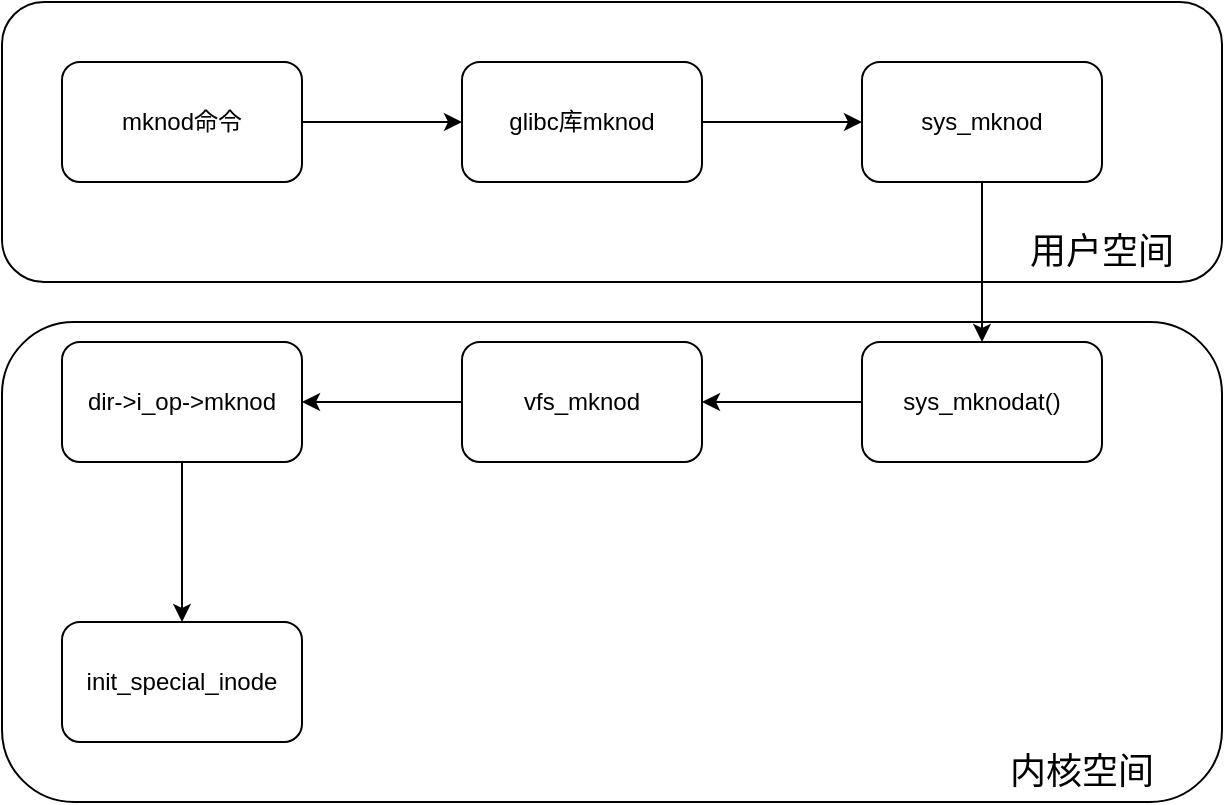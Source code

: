 <mxfile>
    <diagram id="WogavMWTL1XjvjsRbgLb" name="mknod">
        <mxGraphModel dx="1628" dy="883" grid="1" gridSize="10" guides="1" tooltips="1" connect="1" arrows="1" fold="1" page="1" pageScale="1" pageWidth="850" pageHeight="1100" math="0" shadow="0">
            <root>
                <mxCell id="0"/>
                <mxCell id="1" parent="0"/>
                <mxCell id="BfVgxgglMcxHTJklNxif-15" value="" style="rounded=1;whiteSpace=wrap;html=1;fontSize=12;" vertex="1" parent="1">
                    <mxGeometry x="20" y="180" width="610" height="240" as="geometry"/>
                </mxCell>
                <mxCell id="BfVgxgglMcxHTJklNxif-14" value="" style="rounded=1;whiteSpace=wrap;html=1;fontSize=12;" vertex="1" parent="1">
                    <mxGeometry x="20" y="20" width="610" height="140" as="geometry"/>
                </mxCell>
                <mxCell id="4" value="" style="edgeStyle=none;html=1;" parent="1" source="2" target="3" edge="1">
                    <mxGeometry relative="1" as="geometry"/>
                </mxCell>
                <mxCell id="2" value="mknod命令" style="rounded=1;whiteSpace=wrap;html=1;" parent="1" vertex="1">
                    <mxGeometry x="50" y="50" width="120" height="60" as="geometry"/>
                </mxCell>
                <mxCell id="6" value="" style="edgeStyle=none;html=1;" parent="1" source="3" target="5" edge="1">
                    <mxGeometry relative="1" as="geometry"/>
                </mxCell>
                <mxCell id="3" value="glibc库mknod" style="rounded=1;whiteSpace=wrap;html=1;" parent="1" vertex="1">
                    <mxGeometry x="250" y="50" width="120" height="60" as="geometry"/>
                </mxCell>
                <mxCell id="8" value="" style="edgeStyle=none;html=1;" parent="1" source="5" target="7" edge="1">
                    <mxGeometry relative="1" as="geometry"/>
                </mxCell>
                <mxCell id="5" value="sys_mknod" style="rounded=1;whiteSpace=wrap;html=1;" parent="1" vertex="1">
                    <mxGeometry x="450" y="50" width="120" height="60" as="geometry"/>
                </mxCell>
                <mxCell id="10" value="" style="edgeStyle=none;html=1;" parent="1" source="7" target="9" edge="1">
                    <mxGeometry relative="1" as="geometry"/>
                </mxCell>
                <mxCell id="7" value="sys_mknodat()" style="whiteSpace=wrap;html=1;rounded=1;" parent="1" vertex="1">
                    <mxGeometry x="450" y="190" width="120" height="60" as="geometry"/>
                </mxCell>
                <mxCell id="12" value="" style="edgeStyle=none;html=1;" parent="1" source="9" target="11" edge="1">
                    <mxGeometry relative="1" as="geometry"/>
                </mxCell>
                <mxCell id="9" value="vfs_mknod" style="whiteSpace=wrap;html=1;rounded=1;" parent="1" vertex="1">
                    <mxGeometry x="250" y="190" width="120" height="60" as="geometry"/>
                </mxCell>
                <mxCell id="14" value="" style="edgeStyle=none;html=1;" parent="1" source="11" target="13" edge="1">
                    <mxGeometry relative="1" as="geometry"/>
                </mxCell>
                <mxCell id="11" value="dir-&amp;gt;i_op-&amp;gt;mknod" style="whiteSpace=wrap;html=1;rounded=1;" parent="1" vertex="1">
                    <mxGeometry x="50" y="190" width="120" height="60" as="geometry"/>
                </mxCell>
                <mxCell id="13" value="init_special_inode" style="whiteSpace=wrap;html=1;rounded=1;" parent="1" vertex="1">
                    <mxGeometry x="50" y="330" width="120" height="60" as="geometry"/>
                </mxCell>
                <mxCell id="BfVgxgglMcxHTJklNxif-16" value="&lt;font style=&quot;font-size: 18px;&quot;&gt;用户空间&lt;/font&gt;" style="text;html=1;strokeColor=none;fillColor=none;align=center;verticalAlign=middle;whiteSpace=wrap;rounded=0;fontSize=12;" vertex="1" parent="1">
                    <mxGeometry x="530" y="130" width="80" height="30" as="geometry"/>
                </mxCell>
                <mxCell id="BfVgxgglMcxHTJklNxif-17" value="&lt;font style=&quot;font-size: 18px;&quot;&gt;内核空间&lt;/font&gt;" style="text;html=1;strokeColor=none;fillColor=none;align=center;verticalAlign=middle;whiteSpace=wrap;rounded=0;fontSize=12;" vertex="1" parent="1">
                    <mxGeometry x="520" y="390" width="80" height="30" as="geometry"/>
                </mxCell>
            </root>
        </mxGraphModel>
    </diagram>
    <diagram id="ia0GpH1V3bjZkcGhTIqG" name="open1">
        <mxGraphModel dx="1628" dy="883" grid="1" gridSize="10" guides="1" tooltips="1" connect="1" arrows="1" fold="1" page="1" pageScale="1" pageWidth="850" pageHeight="1100" math="0" shadow="0">
            <root>
                <mxCell id="0"/>
                <mxCell id="1" parent="0"/>
                <mxCell id="lW1tH3TR9_stVuf2oLVd-7" value="" style="rounded=1;whiteSpace=wrap;html=1;" vertex="1" parent="1">
                    <mxGeometry x="20" y="20" width="520" height="220" as="geometry"/>
                </mxCell>
                <mxCell id="lW1tH3TR9_stVuf2oLVd-2" value="inode" style="swimlane;fontStyle=0;childLayout=stackLayout;horizontal=1;startSize=30;horizontalStack=0;resizeParent=1;resizeParentMax=0;resizeLast=0;collapsible=1;marginBottom=0;whiteSpace=wrap;html=1;" vertex="1" parent="1">
                    <mxGeometry x="80" y="80" width="140" height="120" as="geometry">
                        <mxRectangle x="80" y="50" width="70" height="30" as="alternateBounds"/>
                    </mxGeometry>
                </mxCell>
                <mxCell id="lW1tH3TR9_stVuf2oLVd-3" value="..." style="text;strokeColor=none;fillColor=none;align=left;verticalAlign=middle;spacingLeft=4;spacingRight=4;overflow=hidden;points=[[0,0.5],[1,0.5]];portConstraint=eastwest;rotatable=0;whiteSpace=wrap;html=1;" vertex="1" parent="lW1tH3TR9_stVuf2oLVd-2">
                    <mxGeometry y="30" width="140" height="30" as="geometry"/>
                </mxCell>
                <mxCell id="lW1tH3TR9_stVuf2oLVd-4" value="struct file_operations" style="text;strokeColor=#2D7600;fillColor=#60a917;align=left;verticalAlign=middle;spacingLeft=4;spacingRight=4;overflow=hidden;points=[[0,0.5],[1,0.5]];portConstraint=eastwest;rotatable=0;whiteSpace=wrap;html=1;fontColor=#ffffff;" vertex="1" parent="lW1tH3TR9_stVuf2oLVd-2">
                    <mxGeometry y="60" width="140" height="30" as="geometry"/>
                </mxCell>
                <mxCell id="lW1tH3TR9_stVuf2oLVd-5" value="..." style="text;strokeColor=none;fillColor=none;align=left;verticalAlign=middle;spacingLeft=4;spacingRight=4;overflow=hidden;points=[[0,0.5],[1,0.5]];portConstraint=eastwest;rotatable=0;whiteSpace=wrap;html=1;" vertex="1" parent="lW1tH3TR9_stVuf2oLVd-2">
                    <mxGeometry y="90" width="140" height="30" as="geometry"/>
                </mxCell>
                <mxCell id="lW1tH3TR9_stVuf2oLVd-8" value="&lt;font style=&quot;font-size: 24px;&quot;&gt;文件系统&lt;/font&gt;" style="text;html=1;strokeColor=none;fillColor=none;align=center;verticalAlign=middle;whiteSpace=wrap;rounded=0;" vertex="1" parent="1">
                    <mxGeometry x="30" y="30" width="120" height="30" as="geometry"/>
                </mxCell>
                <mxCell id="lW1tH3TR9_stVuf2oLVd-17" value="file_operations" style="swimlane;fontStyle=0;childLayout=stackLayout;horizontal=1;startSize=30;horizontalStack=0;resizeParent=1;resizeParentMax=0;resizeLast=0;collapsible=1;marginBottom=0;whiteSpace=wrap;html=1;fontSize=12;" vertex="1" parent="1">
                    <mxGeometry x="285" y="80" width="140" height="120" as="geometry"/>
                </mxCell>
                <mxCell id="lW1tH3TR9_stVuf2oLVd-18" value="open" style="text;strokeColor=none;fillColor=none;align=left;verticalAlign=middle;spacingLeft=4;spacingRight=4;overflow=hidden;points=[[0,0.5],[1,0.5]];portConstraint=eastwest;rotatable=0;whiteSpace=wrap;html=1;fontSize=12;" vertex="1" parent="lW1tH3TR9_stVuf2oLVd-17">
                    <mxGeometry y="30" width="140" height="30" as="geometry"/>
                </mxCell>
                <mxCell id="lW1tH3TR9_stVuf2oLVd-19" value="read" style="text;strokeColor=none;fillColor=none;align=left;verticalAlign=middle;spacingLeft=4;spacingRight=4;overflow=hidden;points=[[0,0.5],[1,0.5]];portConstraint=eastwest;rotatable=0;whiteSpace=wrap;html=1;fontSize=12;" vertex="1" parent="lW1tH3TR9_stVuf2oLVd-17">
                    <mxGeometry y="60" width="140" height="30" as="geometry"/>
                </mxCell>
                <mxCell id="lW1tH3TR9_stVuf2oLVd-20" value="write" style="text;strokeColor=none;fillColor=none;align=left;verticalAlign=middle;spacingLeft=4;spacingRight=4;overflow=hidden;points=[[0,0.5],[1,0.5]];portConstraint=eastwest;rotatable=0;whiteSpace=wrap;html=1;fontSize=12;" vertex="1" parent="lW1tH3TR9_stVuf2oLVd-17">
                    <mxGeometry y="90" width="140" height="30" as="geometry"/>
                </mxCell>
                <mxCell id="lW1tH3TR9_stVuf2oLVd-22" style="edgeStyle=none;html=1;exitX=1;exitY=0.5;exitDx=0;exitDy=0;entryX=0;entryY=0.5;entryDx=0;entryDy=0;fontSize=12;" edge="1" parent="1" source="lW1tH3TR9_stVuf2oLVd-4" target="lW1tH3TR9_stVuf2oLVd-19">
                    <mxGeometry relative="1" as="geometry"/>
                </mxCell>
                <mxCell id="lW1tH3TR9_stVuf2oLVd-23" value="" style="rounded=1;whiteSpace=wrap;html=1;" vertex="1" parent="1">
                    <mxGeometry x="20" y="260" width="640" height="220" as="geometry"/>
                </mxCell>
                <mxCell id="lW1tH3TR9_stVuf2oLVd-24" value="&lt;span style=&quot;font-size: 24px;&quot;&gt;进程&lt;/span&gt;" style="text;html=1;strokeColor=none;fillColor=none;align=center;verticalAlign=middle;whiteSpace=wrap;rounded=0;" vertex="1" parent="1">
                    <mxGeometry x="30" y="270" width="120" height="30" as="geometry"/>
                </mxCell>
                <mxCell id="lW1tH3TR9_stVuf2oLVd-25" value="task_struct" style="swimlane;fontStyle=0;childLayout=stackLayout;horizontal=1;startSize=30;horizontalStack=0;resizeParent=1;resizeParentMax=0;resizeLast=0;collapsible=1;marginBottom=0;whiteSpace=wrap;html=1;fontSize=12;" vertex="1" parent="1">
                    <mxGeometry x="60" y="330" width="140" height="90" as="geometry"/>
                </mxCell>
                <mxCell id="lW1tH3TR9_stVuf2oLVd-26" value="struct files_struct" style="text;strokeColor=none;fillColor=none;align=left;verticalAlign=middle;spacingLeft=4;spacingRight=4;overflow=hidden;points=[[0,0.5],[1,0.5]];portConstraint=eastwest;rotatable=0;whiteSpace=wrap;html=1;fontSize=12;" vertex="1" parent="lW1tH3TR9_stVuf2oLVd-25">
                    <mxGeometry y="30" width="140" height="30" as="geometry"/>
                </mxCell>
                <mxCell id="lW1tH3TR9_stVuf2oLVd-27" value="..." style="text;strokeColor=none;fillColor=none;align=left;verticalAlign=middle;spacingLeft=4;spacingRight=4;overflow=hidden;points=[[0,0.5],[1,0.5]];portConstraint=eastwest;rotatable=0;whiteSpace=wrap;html=1;fontSize=12;" vertex="1" parent="lW1tH3TR9_stVuf2oLVd-25">
                    <mxGeometry y="60" width="140" height="30" as="geometry"/>
                </mxCell>
                <mxCell id="lW1tH3TR9_stVuf2oLVd-29" value="files_struct" style="swimlane;fontStyle=0;childLayout=stackLayout;horizontal=1;startSize=30;horizontalStack=0;resizeParent=1;resizeParentMax=0;resizeLast=0;collapsible=1;marginBottom=0;whiteSpace=wrap;html=1;fontSize=12;" vertex="1" parent="1">
                    <mxGeometry x="230" y="330" width="140" height="90" as="geometry"/>
                </mxCell>
                <mxCell id="lW1tH3TR9_stVuf2oLVd-30" value="struct file* fd_array[]" style="text;strokeColor=none;fillColor=none;align=left;verticalAlign=middle;spacingLeft=4;spacingRight=4;overflow=hidden;points=[[0,0.5],[1,0.5]];portConstraint=eastwest;rotatable=0;whiteSpace=wrap;html=1;fontSize=12;" vertex="1" parent="lW1tH3TR9_stVuf2oLVd-29">
                    <mxGeometry y="30" width="140" height="30" as="geometry"/>
                </mxCell>
                <mxCell id="lW1tH3TR9_stVuf2oLVd-31" value="..." style="text;strokeColor=none;fillColor=none;align=left;verticalAlign=middle;spacingLeft=4;spacingRight=4;overflow=hidden;points=[[0,0.5],[1,0.5]];portConstraint=eastwest;rotatable=0;whiteSpace=wrap;html=1;fontSize=12;" vertex="1" parent="lW1tH3TR9_stVuf2oLVd-29">
                    <mxGeometry y="60" width="140" height="30" as="geometry"/>
                </mxCell>
                <mxCell id="lW1tH3TR9_stVuf2oLVd-33" style="edgeStyle=none;html=1;exitX=1;exitY=0.5;exitDx=0;exitDy=0;entryX=0;entryY=0.5;entryDx=0;entryDy=0;fontSize=12;" edge="1" parent="1" source="lW1tH3TR9_stVuf2oLVd-26" target="lW1tH3TR9_stVuf2oLVd-29">
                    <mxGeometry relative="1" as="geometry"/>
                </mxCell>
                <mxCell id="lW1tH3TR9_stVuf2oLVd-34" value="" style="shape=table;html=1;whiteSpace=wrap;startSize=0;container=1;collapsible=0;childLayout=tableLayout;fontSize=12;" vertex="1" parent="1">
                    <mxGeometry x="410" y="330" width="60" height="96" as="geometry"/>
                </mxCell>
                <mxCell id="lW1tH3TR9_stVuf2oLVd-35" value="" style="shape=tableRow;horizontal=0;startSize=0;swimlaneHead=0;swimlaneBody=0;top=0;left=0;bottom=0;right=0;collapsible=0;dropTarget=0;fillColor=none;points=[[0,0.5],[1,0.5]];portConstraint=eastwest;fontSize=12;" vertex="1" parent="lW1tH3TR9_stVuf2oLVd-34">
                    <mxGeometry width="60" height="24" as="geometry"/>
                </mxCell>
                <mxCell id="lW1tH3TR9_stVuf2oLVd-36" value="0" style="shape=partialRectangle;html=1;whiteSpace=wrap;connectable=0;fillColor=none;top=0;left=0;bottom=0;right=0;overflow=hidden;fontSize=12;" vertex="1" parent="lW1tH3TR9_stVuf2oLVd-35">
                    <mxGeometry width="60" height="24" as="geometry">
                        <mxRectangle width="60" height="24" as="alternateBounds"/>
                    </mxGeometry>
                </mxCell>
                <mxCell id="lW1tH3TR9_stVuf2oLVd-39" value="" style="shape=tableRow;horizontal=0;startSize=0;swimlaneHead=0;swimlaneBody=0;top=0;left=0;bottom=0;right=0;collapsible=0;dropTarget=0;fillColor=none;points=[[0,0.5],[1,0.5]];portConstraint=eastwest;fontSize=12;" vertex="1" parent="lW1tH3TR9_stVuf2oLVd-34">
                    <mxGeometry y="24" width="60" height="24" as="geometry"/>
                </mxCell>
                <mxCell id="lW1tH3TR9_stVuf2oLVd-40" value="1" style="shape=partialRectangle;html=1;whiteSpace=wrap;connectable=0;fillColor=none;top=0;left=0;bottom=0;right=0;overflow=hidden;fontSize=12;" vertex="1" parent="lW1tH3TR9_stVuf2oLVd-39">
                    <mxGeometry width="60" height="24" as="geometry">
                        <mxRectangle width="60" height="24" as="alternateBounds"/>
                    </mxGeometry>
                </mxCell>
                <mxCell id="lW1tH3TR9_stVuf2oLVd-43" value="" style="shape=tableRow;horizontal=0;startSize=0;swimlaneHead=0;swimlaneBody=0;top=0;left=0;bottom=0;right=0;collapsible=0;dropTarget=0;fillColor=none;points=[[0,0.5],[1,0.5]];portConstraint=eastwest;fontSize=12;" vertex="1" parent="lW1tH3TR9_stVuf2oLVd-34">
                    <mxGeometry y="48" width="60" height="24" as="geometry"/>
                </mxCell>
                <mxCell id="lW1tH3TR9_stVuf2oLVd-44" value="2" style="shape=partialRectangle;html=1;whiteSpace=wrap;connectable=0;fillColor=none;top=0;left=0;bottom=0;right=0;overflow=hidden;fontSize=12;" vertex="1" parent="lW1tH3TR9_stVuf2oLVd-43">
                    <mxGeometry width="60" height="24" as="geometry">
                        <mxRectangle width="60" height="24" as="alternateBounds"/>
                    </mxGeometry>
                </mxCell>
                <mxCell id="lW1tH3TR9_stVuf2oLVd-49" value="" style="shape=tableRow;horizontal=0;startSize=0;swimlaneHead=0;swimlaneBody=0;top=0;left=0;bottom=0;right=0;collapsible=0;dropTarget=0;fillColor=none;points=[[0,0.5],[1,0.5]];portConstraint=eastwest;fontSize=12;" vertex="1" parent="lW1tH3TR9_stVuf2oLVd-34">
                    <mxGeometry y="72" width="60" height="24" as="geometry"/>
                </mxCell>
                <mxCell id="lW1tH3TR9_stVuf2oLVd-50" value="3" style="shape=partialRectangle;html=1;whiteSpace=wrap;connectable=0;fillColor=none;top=0;left=0;bottom=0;right=0;overflow=hidden;fontSize=12;" vertex="1" parent="lW1tH3TR9_stVuf2oLVd-49">
                    <mxGeometry width="60" height="24" as="geometry">
                        <mxRectangle width="60" height="24" as="alternateBounds"/>
                    </mxGeometry>
                </mxCell>
                <mxCell id="lW1tH3TR9_stVuf2oLVd-51" style="edgeStyle=none;html=1;exitX=1;exitY=0.5;exitDx=0;exitDy=0;entryX=0;entryY=0.5;entryDx=0;entryDy=0;fontSize=12;" edge="1" parent="1" source="lW1tH3TR9_stVuf2oLVd-30" target="lW1tH3TR9_stVuf2oLVd-35">
                    <mxGeometry relative="1" as="geometry"/>
                </mxCell>
                <mxCell id="lW1tH3TR9_stVuf2oLVd-52" style="edgeStyle=none;html=1;exitX=1;exitY=0.5;exitDx=0;exitDy=0;entryX=0;entryY=0.5;entryDx=0;entryDy=0;fontSize=12;" edge="1" parent="1" source="lW1tH3TR9_stVuf2oLVd-30" target="lW1tH3TR9_stVuf2oLVd-49">
                    <mxGeometry relative="1" as="geometry"/>
                </mxCell>
                <mxCell id="lW1tH3TR9_stVuf2oLVd-53" value="struct file" style="swimlane;fontStyle=0;childLayout=stackLayout;horizontal=1;startSize=30;horizontalStack=0;resizeParent=1;resizeParentMax=0;resizeLast=0;collapsible=1;marginBottom=0;whiteSpace=wrap;html=1;fontSize=12;" vertex="1" parent="1">
                    <mxGeometry x="510" y="369" width="140" height="90" as="geometry"/>
                </mxCell>
                <mxCell id="lW1tH3TR9_stVuf2oLVd-54" value="struct file_operations" style="text;strokeColor=#2D7600;fillColor=#60a917;align=left;verticalAlign=middle;spacingLeft=4;spacingRight=4;overflow=hidden;points=[[0,0.5],[1,0.5]];portConstraint=eastwest;rotatable=0;whiteSpace=wrap;html=1;fontSize=12;fontColor=#ffffff;" vertex="1" parent="lW1tH3TR9_stVuf2oLVd-53">
                    <mxGeometry y="30" width="140" height="30" as="geometry"/>
                </mxCell>
                <mxCell id="lW1tH3TR9_stVuf2oLVd-55" value="..." style="text;strokeColor=none;fillColor=none;align=left;verticalAlign=middle;spacingLeft=4;spacingRight=4;overflow=hidden;points=[[0,0.5],[1,0.5]];portConstraint=eastwest;rotatable=0;whiteSpace=wrap;html=1;fontSize=12;" vertex="1" parent="lW1tH3TR9_stVuf2oLVd-53">
                    <mxGeometry y="60" width="140" height="30" as="geometry"/>
                </mxCell>
                <mxCell id="lW1tH3TR9_stVuf2oLVd-57" style="edgeStyle=none;html=1;exitX=1;exitY=0.5;exitDx=0;exitDy=0;entryX=0;entryY=0.5;entryDx=0;entryDy=0;fontSize=12;" edge="1" parent="1" source="lW1tH3TR9_stVuf2oLVd-49" target="lW1tH3TR9_stVuf2oLVd-53">
                    <mxGeometry relative="1" as="geometry"/>
                </mxCell>
                <mxCell id="lW1tH3TR9_stVuf2oLVd-58" value="" style="curved=1;endArrow=classic;html=1;fontSize=12;entryX=1.017;entryY=0.208;entryDx=0;entryDy=0;entryPerimeter=0;exitX=1;exitY=0.5;exitDx=0;exitDy=0;" edge="1" parent="1" source="lW1tH3TR9_stVuf2oLVd-4" target="lW1tH3TR9_stVuf2oLVd-49">
                    <mxGeometry width="50" height="50" relative="1" as="geometry">
                        <mxPoint x="550" y="220" as="sourcePoint"/>
                        <mxPoint x="600" y="170" as="targetPoint"/>
                        <Array as="points">
                            <mxPoint x="320" y="260"/>
                            <mxPoint x="550" y="230"/>
                        </Array>
                    </mxGeometry>
                </mxCell>
                <mxCell id="lW1tH3TR9_stVuf2oLVd-60" style="edgeStyle=none;html=1;exitX=0;exitY=0.5;exitDx=0;exitDy=0;entryX=1;entryY=0.5;entryDx=0;entryDy=0;fontSize=12;" edge="1" parent="1" source="lW1tH3TR9_stVuf2oLVd-59" target="lW1tH3TR9_stVuf2oLVd-19">
                    <mxGeometry relative="1" as="geometry"/>
                </mxCell>
                <mxCell id="lW1tH3TR9_stVuf2oLVd-61" value="实现" style="edgeLabel;html=1;align=center;verticalAlign=middle;resizable=0;points=[];fontSize=12;" vertex="1" connectable="0" parent="lW1tH3TR9_stVuf2oLVd-60">
                    <mxGeometry x="-0.297" y="-3" relative="1" as="geometry">
                        <mxPoint as="offset"/>
                    </mxGeometry>
                </mxCell>
                <mxCell id="lW1tH3TR9_stVuf2oLVd-59" value="驱动程序" style="rounded=1;whiteSpace=wrap;html=1;fontSize=12;" vertex="1" parent="1">
                    <mxGeometry x="640" y="125" width="120" height="60" as="geometry"/>
                </mxCell>
            </root>
        </mxGraphModel>
    </diagram>
    <diagram id="kim7ndnOSa84d-M2g3kV" name="register">
        <mxGraphModel dx="2478" dy="883" grid="1" gridSize="10" guides="1" tooltips="1" connect="1" arrows="1" fold="1" page="1" pageScale="1" pageWidth="850" pageHeight="1100" math="0" shadow="0">
            <root>
                <mxCell id="0"/>
                <mxCell id="1" parent="0"/>
                <mxCell id="7YHguw0XeI-f64P8I4yy-11" value="" style="rounded=1;whiteSpace=wrap;html=1;fontSize=24;" vertex="1" parent="1">
                    <mxGeometry x="-440" y="150" width="710" height="410" as="geometry"/>
                </mxCell>
                <mxCell id="7YHguw0XeI-f64P8I4yy-9" value="" style="rounded=1;whiteSpace=wrap;html=1;fontSize=12;" vertex="1" parent="1">
                    <mxGeometry x="320" y="150" width="440" height="410" as="geometry"/>
                </mxCell>
                <mxCell id="7YHguw0XeI-f64P8I4yy-1" value="cdev" style="swimlane;fontStyle=0;childLayout=stackLayout;horizontal=1;startSize=30;horizontalStack=0;resizeParent=1;resizeParentMax=0;resizeLast=0;collapsible=1;marginBottom=0;whiteSpace=wrap;html=1;fontSize=12;fillColor=#60a917;fontColor=#ffffff;strokeColor=#2D7600;" vertex="1" parent="1">
                    <mxGeometry x="337.5" y="245" width="140" height="90" as="geometry"/>
                </mxCell>
                <mxCell id="7YHguw0XeI-f64P8I4yy-2" value="file_operations" style="text;strokeColor=none;fillColor=none;align=left;verticalAlign=middle;spacingLeft=4;spacingRight=4;overflow=hidden;points=[[0,0.5],[1,0.5]];portConstraint=eastwest;rotatable=0;whiteSpace=wrap;html=1;fontSize=12;" vertex="1" parent="7YHguw0XeI-f64P8I4yy-1">
                    <mxGeometry y="30" width="140" height="30" as="geometry"/>
                </mxCell>
                <mxCell id="7YHguw0XeI-f64P8I4yy-3" value="..." style="text;strokeColor=none;fillColor=none;align=left;verticalAlign=middle;spacingLeft=4;spacingRight=4;overflow=hidden;points=[[0,0.5],[1,0.5]];portConstraint=eastwest;rotatable=0;whiteSpace=wrap;html=1;fontSize=12;" vertex="1" parent="7YHguw0XeI-f64P8I4yy-1">
                    <mxGeometry y="60" width="140" height="30" as="geometry"/>
                </mxCell>
                <mxCell id="7YHguw0XeI-f64P8I4yy-5" value="file_operations" style="swimlane;fontStyle=0;childLayout=stackLayout;horizontal=1;startSize=30;horizontalStack=0;resizeParent=1;resizeParentMax=0;resizeLast=0;collapsible=1;marginBottom=0;whiteSpace=wrap;html=1;fontSize=12;" vertex="1" parent="1">
                    <mxGeometry x="570" y="190" width="140" height="120" as="geometry"/>
                </mxCell>
                <mxCell id="7YHguw0XeI-f64P8I4yy-6" value="open" style="text;strokeColor=none;fillColor=none;align=left;verticalAlign=middle;spacingLeft=4;spacingRight=4;overflow=hidden;points=[[0,0.5],[1,0.5]];portConstraint=eastwest;rotatable=0;whiteSpace=wrap;html=1;fontSize=12;" vertex="1" parent="7YHguw0XeI-f64P8I4yy-5">
                    <mxGeometry y="30" width="140" height="30" as="geometry"/>
                </mxCell>
                <mxCell id="7YHguw0XeI-f64P8I4yy-7" value="read" style="text;strokeColor=none;fillColor=none;align=left;verticalAlign=middle;spacingLeft=4;spacingRight=4;overflow=hidden;points=[[0,0.5],[1,0.5]];portConstraint=eastwest;rotatable=0;whiteSpace=wrap;html=1;fontSize=12;" vertex="1" parent="7YHguw0XeI-f64P8I4yy-5">
                    <mxGeometry y="60" width="140" height="30" as="geometry"/>
                </mxCell>
                <mxCell id="7YHguw0XeI-f64P8I4yy-8" value="write" style="text;strokeColor=none;fillColor=none;align=left;verticalAlign=middle;spacingLeft=4;spacingRight=4;overflow=hidden;points=[[0,0.5],[1,0.5]];portConstraint=eastwest;rotatable=0;whiteSpace=wrap;html=1;fontSize=12;" vertex="1" parent="7YHguw0XeI-f64P8I4yy-5">
                    <mxGeometry y="90" width="140" height="30" as="geometry"/>
                </mxCell>
                <mxCell id="7YHguw0XeI-f64P8I4yy-10" value="&lt;font style=&quot;font-size: 24px;&quot;&gt;驱动程序&lt;/font&gt;" style="text;html=1;strokeColor=none;fillColor=none;align=center;verticalAlign=middle;whiteSpace=wrap;rounded=0;fontSize=12;" vertex="1" parent="1">
                    <mxGeometry x="350" y="170" width="115" height="30" as="geometry"/>
                </mxCell>
                <mxCell id="7YHguw0XeI-f64P8I4yy-12" value="&lt;font style=&quot;font-size: 24px;&quot;&gt;内核&lt;/font&gt;" style="text;html=1;strokeColor=none;fillColor=none;align=center;verticalAlign=middle;whiteSpace=wrap;rounded=0;fontSize=12;" vertex="1" parent="1">
                    <mxGeometry x="-410" y="170" width="115" height="30" as="geometry"/>
                </mxCell>
                <mxCell id="7YHguw0XeI-f64P8I4yy-14" value="" style="curved=1;endArrow=classic;html=1;fontSize=24;exitX=0;exitY=0.5;exitDx=0;exitDy=0;entryX=1;entryY=0.5;entryDx=0;entryDy=0;" edge="1" parent="1" source="7YHguw0XeI-f64P8I4yy-7" target="7YHguw0XeI-f64P8I4yy-2">
                    <mxGeometry width="50" height="50" relative="1" as="geometry">
                        <mxPoint x="450" y="420" as="sourcePoint"/>
                        <mxPoint x="500" y="370" as="targetPoint"/>
                        <Array as="points">
                            <mxPoint x="560" y="260"/>
                            <mxPoint x="500" y="250"/>
                        </Array>
                    </mxGeometry>
                </mxCell>
                <mxCell id="7YHguw0XeI-f64P8I4yy-15" value="&lt;font style=&quot;font-size: 12px;&quot;&gt;cdev_init()&lt;/font&gt;" style="edgeLabel;html=1;align=center;verticalAlign=middle;resizable=0;points=[];fontSize=24;" vertex="1" connectable="0" parent="7YHguw0XeI-f64P8I4yy-14">
                    <mxGeometry x="-0.26" y="16" relative="1" as="geometry">
                        <mxPoint as="offset"/>
                    </mxGeometry>
                </mxCell>
                <mxCell id="7YHguw0XeI-f64P8I4yy-16" value="chrdevs[255]" style="swimlane;fontStyle=0;childLayout=stackLayout;horizontal=1;startSize=30;horizontalStack=0;resizeParent=1;resizeParentMax=0;resizeLast=0;collapsible=1;marginBottom=0;whiteSpace=wrap;html=1;fontSize=12;fillColor=#60a917;fontColor=#ffffff;strokeColor=#2D7600;" vertex="1" parent="1">
                    <mxGeometry x="90" y="390" width="140" height="120" as="geometry"/>
                </mxCell>
                <mxCell id="7YHguw0XeI-f64P8I4yy-17" value="char_device_struct" style="text;strokeColor=none;fillColor=none;align=left;verticalAlign=middle;spacingLeft=4;spacingRight=4;overflow=hidden;points=[[0,0.5],[1,0.5]];portConstraint=eastwest;rotatable=0;whiteSpace=wrap;html=1;fontSize=12;" vertex="1" parent="7YHguw0XeI-f64P8I4yy-16">
                    <mxGeometry y="30" width="140" height="30" as="geometry"/>
                </mxCell>
                <mxCell id="7YHguw0XeI-f64P8I4yy-18" value="char_device_struct" style="text;strokeColor=none;fillColor=none;align=left;verticalAlign=middle;spacingLeft=4;spacingRight=4;overflow=hidden;points=[[0,0.5],[1,0.5]];portConstraint=eastwest;rotatable=0;whiteSpace=wrap;html=1;fontSize=12;" vertex="1" parent="7YHguw0XeI-f64P8I4yy-16">
                    <mxGeometry y="60" width="140" height="30" as="geometry"/>
                </mxCell>
                <mxCell id="7YHguw0XeI-f64P8I4yy-19" value="..." style="text;strokeColor=none;fillColor=none;align=left;verticalAlign=middle;spacingLeft=4;spacingRight=4;overflow=hidden;points=[[0,0.5],[1,0.5]];portConstraint=eastwest;rotatable=0;whiteSpace=wrap;html=1;fontSize=12;" vertex="1" parent="7YHguw0XeI-f64P8I4yy-16">
                    <mxGeometry y="90" width="140" height="30" as="geometry"/>
                </mxCell>
                <mxCell id="7YHguw0XeI-f64P8I4yy-20" value="cdev_map-&amp;gt;probe" style="swimlane;fontStyle=0;childLayout=stackLayout;horizontal=1;startSize=30;horizontalStack=0;resizeParent=1;resizeParentMax=0;resizeLast=0;collapsible=1;marginBottom=0;whiteSpace=wrap;html=1;fontSize=12;fillColor=#60a917;fontColor=#ffffff;strokeColor=#2D7600;" vertex="1" parent="1">
                    <mxGeometry x="90" y="210" width="140" height="120" as="geometry"/>
                </mxCell>
                <mxCell id="7YHguw0XeI-f64P8I4yy-21" value="probe" style="text;strokeColor=none;fillColor=none;align=left;verticalAlign=middle;spacingLeft=4;spacingRight=4;overflow=hidden;points=[[0,0.5],[1,0.5]];portConstraint=eastwest;rotatable=0;whiteSpace=wrap;html=1;fontSize=12;" vertex="1" parent="7YHguw0XeI-f64P8I4yy-20">
                    <mxGeometry y="30" width="140" height="30" as="geometry"/>
                </mxCell>
                <mxCell id="7YHguw0XeI-f64P8I4yy-22" value="probe" style="text;strokeColor=none;fillColor=none;align=left;verticalAlign=middle;spacingLeft=4;spacingRight=4;overflow=hidden;points=[[0,0.5],[1,0.5]];portConstraint=eastwest;rotatable=0;whiteSpace=wrap;html=1;fontSize=12;" vertex="1" parent="7YHguw0XeI-f64P8I4yy-20">
                    <mxGeometry y="60" width="140" height="30" as="geometry"/>
                </mxCell>
                <mxCell id="7YHguw0XeI-f64P8I4yy-23" value="..." style="text;strokeColor=none;fillColor=none;align=left;verticalAlign=middle;spacingLeft=4;spacingRight=4;overflow=hidden;points=[[0,0.5],[1,0.5]];portConstraint=eastwest;rotatable=0;whiteSpace=wrap;html=1;fontSize=12;" vertex="1" parent="7YHguw0XeI-f64P8I4yy-20">
                    <mxGeometry y="90" width="140" height="30" as="geometry"/>
                </mxCell>
                <mxCell id="7YHguw0XeI-f64P8I4yy-26" value="登记设备号，防止设备号冲突" style="text;html=1;strokeColor=none;fillColor=none;align=left;verticalAlign=middle;whiteSpace=wrap;rounded=0;fontSize=12;" vertex="1" parent="1">
                    <mxGeometry x="120" y="520" width="90" height="30" as="geometry"/>
                </mxCell>
                <mxCell id="7YHguw0XeI-f64P8I4yy-27" value="保存驱动基本对象cdev" style="text;html=1;strokeColor=none;fillColor=none;align=center;verticalAlign=middle;whiteSpace=wrap;rounded=0;fontSize=12;" vertex="1" parent="1">
                    <mxGeometry x="105" y="340" width="105" height="30" as="geometry"/>
                </mxCell>
                <mxCell id="7YHguw0XeI-f64P8I4yy-29" value="" style="curved=1;endArrow=classic;html=1;fontSize=12;exitX=0.5;exitY=0;exitDx=0;exitDy=0;entryX=1;entryY=0.5;entryDx=0;entryDy=0;" edge="1" parent="1" source="7YHguw0XeI-f64P8I4yy-1" target="7YHguw0XeI-f64P8I4yy-21">
                    <mxGeometry width="50" height="50" relative="1" as="geometry">
                        <mxPoint x="290" y="230" as="sourcePoint"/>
                        <mxPoint x="340" y="180" as="targetPoint"/>
                        <Array as="points">
                            <mxPoint x="340" y="220"/>
                            <mxPoint x="290" y="200"/>
                        </Array>
                    </mxGeometry>
                </mxCell>
                <mxCell id="7YHguw0XeI-f64P8I4yy-30" value="cdev_add()" style="edgeLabel;html=1;align=center;verticalAlign=middle;resizable=0;points=[];fontSize=12;" vertex="1" connectable="0" parent="7YHguw0XeI-f64P8I4yy-29">
                    <mxGeometry x="0.141" y="11" relative="1" as="geometry">
                        <mxPoint as="offset"/>
                    </mxGeometry>
                </mxCell>
                <mxCell id="7YHguw0XeI-f64P8I4yy-32" value="dev_t" style="rounded=1;whiteSpace=wrap;html=1;fontSize=12;" vertex="1" parent="1">
                    <mxGeometry x="365" y="420" width="120" height="60" as="geometry"/>
                </mxCell>
                <mxCell id="7YHguw0XeI-f64P8I4yy-33" value="" style="curved=1;endArrow=classic;html=1;fontSize=12;exitX=0;exitY=0.5;exitDx=0;exitDy=0;entryX=1;entryY=0.5;entryDx=0;entryDy=0;" edge="1" parent="1" source="7YHguw0XeI-f64P8I4yy-32" target="7YHguw0XeI-f64P8I4yy-17">
                    <mxGeometry width="50" height="50" relative="1" as="geometry">
                        <mxPoint x="280" y="450" as="sourcePoint"/>
                        <mxPoint x="330" y="400" as="targetPoint"/>
                        <Array as="points">
                            <mxPoint x="330" y="450"/>
                            <mxPoint x="280" y="400"/>
                        </Array>
                    </mxGeometry>
                </mxCell>
                <mxCell id="7YHguw0XeI-f64P8I4yy-34" value="register_chrdev_region" style="edgeLabel;html=1;align=center;verticalAlign=middle;resizable=0;points=[];fontSize=12;" vertex="1" connectable="0" parent="7YHguw0XeI-f64P8I4yy-33">
                    <mxGeometry x="0.013" y="1" relative="1" as="geometry">
                        <mxPoint x="-1" as="offset"/>
                    </mxGeometry>
                </mxCell>
                <mxCell id="-qmYp24YB5lKnLyBtOY0-1" value="struct&amp;nbsp; char_device_struct" style="swimlane;fontStyle=0;childLayout=stackLayout;horizontal=1;startSize=30;horizontalStack=0;resizeParent=1;resizeParentMax=0;resizeLast=0;collapsible=1;marginBottom=0;whiteSpace=wrap;html=1;fontSize=12;" vertex="1" parent="1">
                    <mxGeometry x="-80" y="370" width="140" height="180" as="geometry"/>
                </mxCell>
                <mxCell id="-qmYp24YB5lKnLyBtOY0-2" value="*next" style="text;strokeColor=none;fillColor=none;align=left;verticalAlign=middle;spacingLeft=4;spacingRight=4;overflow=hidden;points=[[0,0.5],[1,0.5]];portConstraint=eastwest;rotatable=0;whiteSpace=wrap;html=1;fontSize=12;" vertex="1" parent="-qmYp24YB5lKnLyBtOY0-1">
                    <mxGeometry y="30" width="140" height="30" as="geometry"/>
                </mxCell>
                <mxCell id="-qmYp24YB5lKnLyBtOY0-3" value="int major" style="text;strokeColor=none;fillColor=none;align=left;verticalAlign=middle;spacingLeft=4;spacingRight=4;overflow=hidden;points=[[0,0.5],[1,0.5]];portConstraint=eastwest;rotatable=0;whiteSpace=wrap;html=1;fontSize=12;" vertex="1" parent="-qmYp24YB5lKnLyBtOY0-1">
                    <mxGeometry y="60" width="140" height="30" as="geometry"/>
                </mxCell>
                <mxCell id="-qmYp24YB5lKnLyBtOY0-6" value="int baseminor" style="text;strokeColor=none;fillColor=none;align=left;verticalAlign=middle;spacingLeft=4;spacingRight=4;overflow=hidden;points=[[0,0.5],[1,0.5]];portConstraint=eastwest;rotatable=0;whiteSpace=wrap;html=1;fontSize=12;" vertex="1" parent="-qmYp24YB5lKnLyBtOY0-1">
                    <mxGeometry y="90" width="140" height="30" as="geometry"/>
                </mxCell>
                <mxCell id="-qmYp24YB5lKnLyBtOY0-17" value="int minorct" style="text;strokeColor=none;fillColor=none;align=left;verticalAlign=middle;spacingLeft=4;spacingRight=4;overflow=hidden;points=[[0,0.5],[1,0.5]];portConstraint=eastwest;rotatable=0;whiteSpace=wrap;html=1;fontSize=12;" vertex="1" parent="-qmYp24YB5lKnLyBtOY0-1">
                    <mxGeometry y="120" width="140" height="30" as="geometry"/>
                </mxCell>
                <mxCell id="-qmYp24YB5lKnLyBtOY0-18" value="char name[64]" style="text;strokeColor=none;fillColor=none;align=left;verticalAlign=middle;spacingLeft=4;spacingRight=4;overflow=hidden;points=[[0,0.5],[1,0.5]];portConstraint=eastwest;rotatable=0;whiteSpace=wrap;html=1;fontSize=12;" vertex="1" parent="-qmYp24YB5lKnLyBtOY0-1">
                    <mxGeometry y="150" width="140" height="30" as="geometry"/>
                </mxCell>
                <mxCell id="-qmYp24YB5lKnLyBtOY0-7" value="struct&amp;nbsp; char_device_struct" style="swimlane;fontStyle=0;childLayout=stackLayout;horizontal=1;startSize=30;horizontalStack=0;resizeParent=1;resizeParentMax=0;resizeLast=0;collapsible=1;marginBottom=0;whiteSpace=wrap;html=1;fontSize=12;" vertex="1" parent="1">
                    <mxGeometry x="-270" y="370" width="140" height="180" as="geometry"/>
                </mxCell>
                <mxCell id="-qmYp24YB5lKnLyBtOY0-8" value="*next" style="text;strokeColor=none;fillColor=none;align=left;verticalAlign=middle;spacingLeft=4;spacingRight=4;overflow=hidden;points=[[0,0.5],[1,0.5]];portConstraint=eastwest;rotatable=0;whiteSpace=wrap;html=1;fontSize=12;" vertex="1" parent="-qmYp24YB5lKnLyBtOY0-7">
                    <mxGeometry y="30" width="140" height="30" as="geometry"/>
                </mxCell>
                <mxCell id="-qmYp24YB5lKnLyBtOY0-9" value="int major" style="text;strokeColor=none;fillColor=none;align=left;verticalAlign=middle;spacingLeft=4;spacingRight=4;overflow=hidden;points=[[0,0.5],[1,0.5]];portConstraint=eastwest;rotatable=0;whiteSpace=wrap;html=1;fontSize=12;" vertex="1" parent="-qmYp24YB5lKnLyBtOY0-7">
                    <mxGeometry y="60" width="140" height="30" as="geometry"/>
                </mxCell>
                <mxCell id="-qmYp24YB5lKnLyBtOY0-10" value="int baseminor" style="text;strokeColor=none;fillColor=none;align=left;verticalAlign=middle;spacingLeft=4;spacingRight=4;overflow=hidden;points=[[0,0.5],[1,0.5]];portConstraint=eastwest;rotatable=0;whiteSpace=wrap;html=1;fontSize=12;" vertex="1" parent="-qmYp24YB5lKnLyBtOY0-7">
                    <mxGeometry y="90" width="140" height="30" as="geometry"/>
                </mxCell>
                <mxCell id="-qmYp24YB5lKnLyBtOY0-19" value="int minorct" style="text;strokeColor=none;fillColor=none;align=left;verticalAlign=middle;spacingLeft=4;spacingRight=4;overflow=hidden;points=[[0,0.5],[1,0.5]];portConstraint=eastwest;rotatable=0;whiteSpace=wrap;html=1;fontSize=12;" vertex="1" parent="-qmYp24YB5lKnLyBtOY0-7">
                    <mxGeometry y="120" width="140" height="30" as="geometry"/>
                </mxCell>
                <mxCell id="-qmYp24YB5lKnLyBtOY0-20" value="char name[64]" style="text;strokeColor=none;fillColor=none;align=left;verticalAlign=middle;spacingLeft=4;spacingRight=4;overflow=hidden;points=[[0,0.5],[1,0.5]];portConstraint=eastwest;rotatable=0;whiteSpace=wrap;html=1;fontSize=12;" vertex="1" parent="-qmYp24YB5lKnLyBtOY0-7">
                    <mxGeometry y="150" width="140" height="30" as="geometry"/>
                </mxCell>
                <mxCell id="-qmYp24YB5lKnLyBtOY0-13" value="" style="curved=1;endArrow=classic;html=1;fontSize=12;exitX=0;exitY=0.5;exitDx=0;exitDy=0;entryX=0.5;entryY=0;entryDx=0;entryDy=0;" edge="1" parent="1" source="-qmYp24YB5lKnLyBtOY0-2" target="-qmYp24YB5lKnLyBtOY0-7">
                    <mxGeometry width="50" height="50" relative="1" as="geometry">
                        <mxPoint x="-250" y="240" as="sourcePoint"/>
                        <mxPoint x="-200" y="190" as="targetPoint"/>
                        <Array as="points">
                            <mxPoint x="-90" y="370"/>
                            <mxPoint x="-130" y="350"/>
                            <mxPoint x="-180" y="360"/>
                        </Array>
                    </mxGeometry>
                </mxCell>
                <mxCell id="-qmYp24YB5lKnLyBtOY0-14" value="" style="curved=1;endArrow=classic;html=1;fontSize=12;exitX=0;exitY=0.5;exitDx=0;exitDy=0;entryX=0.5;entryY=0;entryDx=0;entryDy=0;" edge="1" parent="1" source="7YHguw0XeI-f64P8I4yy-17" target="-qmYp24YB5lKnLyBtOY0-1">
                    <mxGeometry width="50" height="50" relative="1" as="geometry">
                        <mxPoint x="40" y="240" as="sourcePoint"/>
                        <mxPoint x="90" y="190" as="targetPoint"/>
                        <Array as="points">
                            <mxPoint x="70" y="370"/>
                            <mxPoint x="50" y="350"/>
                            <mxPoint x="10" y="350"/>
                        </Array>
                    </mxGeometry>
                </mxCell>
                <mxCell id="-qmYp24YB5lKnLyBtOY0-15" value="char_device_struct对应一组设备号，对应一个驱动的设备号。&lt;br&gt;major表示主设备号&lt;br&gt;baseminor表示次设备号的base&lt;br&gt;一个驱动可以对应多个设备文件，这些设备文件的主设备号相同，次设备号不同，次设备号就是baseminor ~ baseminor + minorct" style="text;html=1;strokeColor=none;fillColor=none;align=left;verticalAlign=middle;whiteSpace=wrap;rounded=0;fontSize=12;" vertex="1" parent="1">
                    <mxGeometry x="-432.5" y="435" width="160" height="30" as="geometry"/>
                </mxCell>
                <mxCell id="rFYD4Z81TKGbXQ4amsOJ-1" value="struct probe" style="swimlane;fontStyle=0;childLayout=stackLayout;horizontal=1;startSize=30;horizontalStack=0;resizeParent=1;resizeParentMax=0;resizeLast=0;collapsible=1;marginBottom=0;whiteSpace=wrap;html=1;fontSize=12;" vertex="1" parent="1">
                    <mxGeometry x="-90" y="210" width="140" height="120" as="geometry"/>
                </mxCell>
                <mxCell id="rFYD4Z81TKGbXQ4amsOJ-2" value="*next" style="text;strokeColor=none;fillColor=none;align=left;verticalAlign=middle;spacingLeft=4;spacingRight=4;overflow=hidden;points=[[0,0.5],[1,0.5]];portConstraint=eastwest;rotatable=0;whiteSpace=wrap;html=1;fontSize=12;" vertex="1" parent="rFYD4Z81TKGbXQ4amsOJ-1">
                    <mxGeometry y="30" width="140" height="30" as="geometry"/>
                </mxCell>
                <mxCell id="rFYD4Z81TKGbXQ4amsOJ-3" value="dev_t dev;" style="text;strokeColor=none;fillColor=none;align=left;verticalAlign=middle;spacingLeft=4;spacingRight=4;overflow=hidden;points=[[0,0.5],[1,0.5]];portConstraint=eastwest;rotatable=0;whiteSpace=wrap;html=1;fontSize=12;" vertex="1" parent="rFYD4Z81TKGbXQ4amsOJ-1">
                    <mxGeometry y="60" width="140" height="30" as="geometry"/>
                </mxCell>
                <mxCell id="rFYD4Z81TKGbXQ4amsOJ-4" value="void* data（指向cdev）" style="text;strokeColor=none;fillColor=none;align=left;verticalAlign=middle;spacingLeft=4;spacingRight=4;overflow=hidden;points=[[0,0.5],[1,0.5]];portConstraint=eastwest;rotatable=0;whiteSpace=wrap;html=1;fontSize=12;" vertex="1" parent="rFYD4Z81TKGbXQ4amsOJ-1">
                    <mxGeometry y="90" width="140" height="30" as="geometry"/>
                </mxCell>
                <mxCell id="rFYD4Z81TKGbXQ4amsOJ-6" value="struct probe" style="swimlane;fontStyle=0;childLayout=stackLayout;horizontal=1;startSize=30;horizontalStack=0;resizeParent=1;resizeParentMax=0;resizeLast=0;collapsible=1;marginBottom=0;whiteSpace=wrap;html=1;fontSize=12;" vertex="1" parent="1">
                    <mxGeometry x="-270" y="210" width="140" height="120" as="geometry"/>
                </mxCell>
                <mxCell id="rFYD4Z81TKGbXQ4amsOJ-7" value="*next" style="text;strokeColor=none;fillColor=none;align=left;verticalAlign=middle;spacingLeft=4;spacingRight=4;overflow=hidden;points=[[0,0.5],[1,0.5]];portConstraint=eastwest;rotatable=0;whiteSpace=wrap;html=1;fontSize=12;" vertex="1" parent="rFYD4Z81TKGbXQ4amsOJ-6">
                    <mxGeometry y="30" width="140" height="30" as="geometry"/>
                </mxCell>
                <mxCell id="rFYD4Z81TKGbXQ4amsOJ-8" value="dev_t dev;" style="text;strokeColor=none;fillColor=none;align=left;verticalAlign=middle;spacingLeft=4;spacingRight=4;overflow=hidden;points=[[0,0.5],[1,0.5]];portConstraint=eastwest;rotatable=0;whiteSpace=wrap;html=1;fontSize=12;" vertex="1" parent="rFYD4Z81TKGbXQ4amsOJ-6">
                    <mxGeometry y="60" width="140" height="30" as="geometry"/>
                </mxCell>
                <mxCell id="rFYD4Z81TKGbXQ4amsOJ-9" value="void* data（指向cdev）" style="text;strokeColor=none;fillColor=none;align=left;verticalAlign=middle;spacingLeft=4;spacingRight=4;overflow=hidden;points=[[0,0.5],[1,0.5]];portConstraint=eastwest;rotatable=0;whiteSpace=wrap;html=1;fontSize=12;" vertex="1" parent="rFYD4Z81TKGbXQ4amsOJ-6">
                    <mxGeometry y="90" width="140" height="30" as="geometry"/>
                </mxCell>
                <mxCell id="rFYD4Z81TKGbXQ4amsOJ-10" value="" style="curved=1;endArrow=classic;html=1;fontSize=12;exitX=0;exitY=0.5;exitDx=0;exitDy=0;entryX=0.5;entryY=0;entryDx=0;entryDy=0;" edge="1" parent="1" source="7YHguw0XeI-f64P8I4yy-21" target="rFYD4Z81TKGbXQ4amsOJ-1">
                    <mxGeometry width="50" height="50" relative="1" as="geometry">
                        <mxPoint x="50" y="220" as="sourcePoint"/>
                        <mxPoint x="100" y="170" as="targetPoint"/>
                        <Array as="points">
                            <mxPoint x="50" y="170"/>
                        </Array>
                    </mxGeometry>
                </mxCell>
                <mxCell id="rFYD4Z81TKGbXQ4amsOJ-11" value="" style="curved=1;endArrow=classic;html=1;fontSize=12;exitX=0;exitY=0.5;exitDx=0;exitDy=0;entryX=0.5;entryY=0;entryDx=0;entryDy=0;" edge="1" parent="1" source="rFYD4Z81TKGbXQ4amsOJ-2" target="rFYD4Z81TKGbXQ4amsOJ-6">
                    <mxGeometry width="50" height="50" relative="1" as="geometry">
                        <mxPoint x="-100" y="235" as="sourcePoint"/>
                        <mxPoint x="-210" y="190" as="targetPoint"/>
                        <Array as="points">
                            <mxPoint x="-140" y="150"/>
                        </Array>
                    </mxGeometry>
                </mxCell>
            </root>
        </mxGraphModel>
    </diagram>
    <diagram id="Yrb27PP8fBRzKedp3YVL" name="open2">
        <mxGraphModel dx="1628" dy="883" grid="1" gridSize="10" guides="1" tooltips="1" connect="1" arrows="1" fold="1" page="1" pageScale="1" pageWidth="850" pageHeight="1100" math="0" shadow="0">
            <root>
                <mxCell id="0"/>
                <mxCell id="1" parent="0"/>
                <mxCell id="4sZPIqzq54UZ6Qq75txv-3" value="" style="edgeStyle=none;html=1;fontSize=18;" edge="1" parent="1" source="4sZPIqzq54UZ6Qq75txv-1" target="4sZPIqzq54UZ6Qq75txv-2">
                    <mxGeometry relative="1" as="geometry"/>
                </mxCell>
                <mxCell id="4sZPIqzq54UZ6Qq75txv-1" value="fd = open(&quot;/dev/xxx&quot;, O_RDWR)" style="rounded=1;whiteSpace=wrap;html=1;fontSize=18;fillColor=#e3c800;fontColor=#000000;strokeColor=#B09500;" vertex="1" parent="1">
                    <mxGeometry x="160" y="120" width="320" height="60" as="geometry"/>
                </mxCell>
                <mxCell id="4sZPIqzq54UZ6Qq75txv-5" value="" style="edgeStyle=none;html=1;fontSize=18;" edge="1" parent="1" source="4sZPIqzq54UZ6Qq75txv-2" target="4sZPIqzq54UZ6Qq75txv-4">
                    <mxGeometry relative="1" as="geometry"/>
                </mxCell>
                <mxCell id="4sZPIqzq54UZ6Qq75txv-2" value="sys_open" style="whiteSpace=wrap;html=1;fontSize=18;rounded=1;" vertex="1" parent="1">
                    <mxGeometry x="260" y="260" width="120" height="60" as="geometry"/>
                </mxCell>
                <mxCell id="4sZPIqzq54UZ6Qq75txv-7" value="" style="edgeStyle=none;html=1;fontSize=18;" edge="1" parent="1" source="4sZPIqzq54UZ6Qq75txv-4" target="4sZPIqzq54UZ6Qq75txv-6">
                    <mxGeometry relative="1" as="geometry"/>
                </mxCell>
                <mxCell id="4sZPIqzq54UZ6Qq75txv-4" value="do_sys_open" style="whiteSpace=wrap;html=1;fontSize=18;rounded=1;" vertex="1" parent="1">
                    <mxGeometry x="430" y="260" width="120" height="60" as="geometry"/>
                </mxCell>
                <mxCell id="4sZPIqzq54UZ6Qq75txv-9" value="" style="edgeStyle=none;html=1;fontSize=18;" edge="1" parent="1" source="4sZPIqzq54UZ6Qq75txv-6" target="4sZPIqzq54UZ6Qq75txv-8">
                    <mxGeometry relative="1" as="geometry"/>
                </mxCell>
                <mxCell id="4sZPIqzq54UZ6Qq75txv-6" value="get_unused_fd_flags" style="whiteSpace=wrap;html=1;fontSize=18;rounded=1;" vertex="1" parent="1">
                    <mxGeometry x="370" y="400" width="240" height="60" as="geometry"/>
                </mxCell>
                <mxCell id="4sZPIqzq54UZ6Qq75txv-11" value="" style="edgeStyle=none;html=1;fontSize=18;" edge="1" parent="1" source="4sZPIqzq54UZ6Qq75txv-8" target="4sZPIqzq54UZ6Qq75txv-10">
                    <mxGeometry relative="1" as="geometry"/>
                </mxCell>
                <mxCell id="4sZPIqzq54UZ6Qq75txv-13" value="" style="edgeStyle=none;html=1;fontSize=18;" edge="1" parent="1" source="4sZPIqzq54UZ6Qq75txv-8" target="4sZPIqzq54UZ6Qq75txv-12">
                    <mxGeometry relative="1" as="geometry"/>
                </mxCell>
                <mxCell id="4sZPIqzq54UZ6Qq75txv-8" value="do_flip_open" style="whiteSpace=wrap;html=1;fontSize=18;rounded=1;" vertex="1" parent="1">
                    <mxGeometry x="370" y="540" width="240" height="60" as="geometry"/>
                </mxCell>
                <mxCell id="4sZPIqzq54UZ6Qq75txv-10" value="fd_install" style="whiteSpace=wrap;html=1;fontSize=18;rounded=1;" vertex="1" parent="1">
                    <mxGeometry x="370" y="680" width="240" height="60" as="geometry"/>
                </mxCell>
                <mxCell id="4sZPIqzq54UZ6Qq75txv-12" value="do_dentry_open" style="whiteSpace=wrap;html=1;fontSize=18;rounded=1;fillColor=#e3c800;fontColor=#000000;strokeColor=#B09500;" vertex="1" parent="1">
                    <mxGeometry x="690" y="540" width="240" height="60" as="geometry"/>
                </mxCell>
                <mxCell id="4sZPIqzq54UZ6Qq75txv-14" value="struct file" style="swimlane;fontStyle=0;childLayout=stackLayout;horizontal=1;startSize=30;horizontalStack=0;resizeParent=1;resizeParentMax=0;resizeLast=0;collapsible=1;marginBottom=0;whiteSpace=wrap;html=1;fontSize=18;" vertex="1" parent="1">
                    <mxGeometry x="690" y="665" width="140" height="90" as="geometry"/>
                </mxCell>
                <mxCell id="4sZPIqzq54UZ6Qq75txv-15" value="file_operations" style="text;strokeColor=none;fillColor=none;align=left;verticalAlign=middle;spacingLeft=4;spacingRight=4;overflow=hidden;points=[[0,0.5],[1,0.5]];portConstraint=eastwest;rotatable=0;whiteSpace=wrap;html=1;fontSize=18;" vertex="1" parent="4sZPIqzq54UZ6Qq75txv-14">
                    <mxGeometry y="30" width="140" height="30" as="geometry"/>
                </mxCell>
                <mxCell id="4sZPIqzq54UZ6Qq75txv-16" value="..." style="text;strokeColor=none;fillColor=none;align=left;verticalAlign=middle;spacingLeft=4;spacingRight=4;overflow=hidden;points=[[0,0.5],[1,0.5]];portConstraint=eastwest;rotatable=0;whiteSpace=wrap;html=1;fontSize=18;" vertex="1" parent="4sZPIqzq54UZ6Qq75txv-14">
                    <mxGeometry y="60" width="140" height="30" as="geometry"/>
                </mxCell>
                <mxCell id="4sZPIqzq54UZ6Qq75txv-19" value="file_operations" style="swimlane;fontStyle=0;childLayout=stackLayout;horizontal=1;startSize=30;horizontalStack=0;resizeParent=1;resizeParentMax=0;resizeLast=0;collapsible=1;marginBottom=0;whiteSpace=wrap;html=1;fontSize=18;" vertex="1" parent="1">
                    <mxGeometry x="880" y="635" width="140" height="120" as="geometry"/>
                </mxCell>
                <mxCell id="4sZPIqzq54UZ6Qq75txv-20" value="open" style="text;strokeColor=none;fillColor=none;align=left;verticalAlign=middle;spacingLeft=4;spacingRight=4;overflow=hidden;points=[[0,0.5],[1,0.5]];portConstraint=eastwest;rotatable=0;whiteSpace=wrap;html=1;fontSize=18;" vertex="1" parent="4sZPIqzq54UZ6Qq75txv-19">
                    <mxGeometry y="30" width="140" height="30" as="geometry"/>
                </mxCell>
                <mxCell id="4sZPIqzq54UZ6Qq75txv-21" value="read" style="text;strokeColor=none;fillColor=none;align=left;verticalAlign=middle;spacingLeft=4;spacingRight=4;overflow=hidden;points=[[0,0.5],[1,0.5]];portConstraint=eastwest;rotatable=0;whiteSpace=wrap;html=1;fontSize=18;" vertex="1" parent="4sZPIqzq54UZ6Qq75txv-19">
                    <mxGeometry y="60" width="140" height="30" as="geometry"/>
                </mxCell>
                <mxCell id="4sZPIqzq54UZ6Qq75txv-22" value="write" style="text;strokeColor=none;fillColor=none;align=left;verticalAlign=middle;spacingLeft=4;spacingRight=4;overflow=hidden;points=[[0,0.5],[1,0.5]];portConstraint=eastwest;rotatable=0;whiteSpace=wrap;html=1;fontSize=18;" vertex="1" parent="4sZPIqzq54UZ6Qq75txv-19">
                    <mxGeometry y="90" width="140" height="30" as="geometry"/>
                </mxCell>
                <mxCell id="4sZPIqzq54UZ6Qq75txv-24" style="edgeStyle=none;html=1;exitX=1;exitY=0.5;exitDx=0;exitDy=0;fontSize=18;" edge="1" parent="1" source="4sZPIqzq54UZ6Qq75txv-15" target="4sZPIqzq54UZ6Qq75txv-21">
                    <mxGeometry relative="1" as="geometry"/>
                </mxCell>
                <mxCell id="4sZPIqzq54UZ6Qq75txv-25" value="" style="curved=1;endArrow=classic;html=1;fontSize=18;exitX=0.5;exitY=1;exitDx=0;exitDy=0;entryX=0;entryY=0.5;entryDx=0;entryDy=0;" edge="1" parent="1" source="4sZPIqzq54UZ6Qq75txv-12" target="4sZPIqzq54UZ6Qq75txv-20">
                    <mxGeometry width="50" height="50" relative="1" as="geometry">
                        <mxPoint x="840" y="520" as="sourcePoint"/>
                        <mxPoint x="890" y="470" as="targetPoint"/>
                        <Array as="points">
                            <mxPoint x="810" y="650"/>
                            <mxPoint x="870" y="640"/>
                        </Array>
                    </mxGeometry>
                </mxCell>
                <mxCell id="4sZPIqzq54UZ6Qq75txv-27" value="chrdev_open" style="rounded=1;whiteSpace=wrap;html=1;fontSize=18;fillColor=#60a917;fontColor=#ffffff;strokeColor=#2D7600;" vertex="1" parent="1">
                    <mxGeometry x="890" y="810" width="120" height="60" as="geometry"/>
                </mxCell>
                <mxCell id="uCneraQBEobx_cv2M_zf-1" value="struct inode" style="swimlane;fontStyle=0;childLayout=stackLayout;horizontal=1;startSize=30;horizontalStack=0;resizeParent=1;resizeParentMax=0;resizeLast=0;collapsible=1;marginBottom=0;whiteSpace=wrap;html=1;fontSize=18;" vertex="1" parent="1">
                    <mxGeometry x="690" y="780" width="140" height="90" as="geometry"/>
                </mxCell>
                <mxCell id="uCneraQBEobx_cv2M_zf-2" value="file_operations" style="text;strokeColor=none;fillColor=none;align=left;verticalAlign=middle;spacingLeft=4;spacingRight=4;overflow=hidden;points=[[0,0.5],[1,0.5]];portConstraint=eastwest;rotatable=0;whiteSpace=wrap;html=1;fontSize=18;" vertex="1" parent="uCneraQBEobx_cv2M_zf-1">
                    <mxGeometry y="30" width="140" height="30" as="geometry"/>
                </mxCell>
                <mxCell id="uCneraQBEobx_cv2M_zf-3" value="..." style="text;strokeColor=none;fillColor=none;align=left;verticalAlign=middle;spacingLeft=4;spacingRight=4;overflow=hidden;points=[[0,0.5],[1,0.5]];portConstraint=eastwest;rotatable=0;whiteSpace=wrap;html=1;fontSize=18;" vertex="1" parent="uCneraQBEobx_cv2M_zf-1">
                    <mxGeometry y="60" width="140" height="30" as="geometry"/>
                </mxCell>
                <mxCell id="uCneraQBEobx_cv2M_zf-4" value="" style="curved=1;endArrow=classic;html=1;fontSize=18;exitX=0;exitY=0.5;exitDx=0;exitDy=0;entryX=0;entryY=0.5;entryDx=0;entryDy=0;" edge="1" parent="1" source="uCneraQBEobx_cv2M_zf-2" target="4sZPIqzq54UZ6Qq75txv-15">
                    <mxGeometry width="50" height="50" relative="1" as="geometry">
                        <mxPoint x="560" y="830" as="sourcePoint"/>
                        <mxPoint x="610" y="780" as="targetPoint"/>
                        <Array as="points">
                            <mxPoint x="610" y="830"/>
                            <mxPoint x="630" y="770"/>
                        </Array>
                    </mxGeometry>
                </mxCell>
                <mxCell id="uCneraQBEobx_cv2M_zf-5" value="" style="curved=1;endArrow=classic;html=1;fontSize=18;exitX=1;exitY=0.5;exitDx=0;exitDy=0;entryX=0.5;entryY=0;entryDx=0;entryDy=0;" edge="1" parent="1" source="4sZPIqzq54UZ6Qq75txv-20" target="4sZPIqzq54UZ6Qq75txv-27">
                    <mxGeometry width="50" height="50" relative="1" as="geometry">
                        <mxPoint x="1050" y="760" as="sourcePoint"/>
                        <mxPoint x="1100" y="710" as="targetPoint"/>
                        <Array as="points">
                            <mxPoint x="1050" y="710"/>
                            <mxPoint x="1020" y="780"/>
                        </Array>
                    </mxGeometry>
                </mxCell>
            </root>
        </mxGraphModel>
    </diagram>
</mxfile>